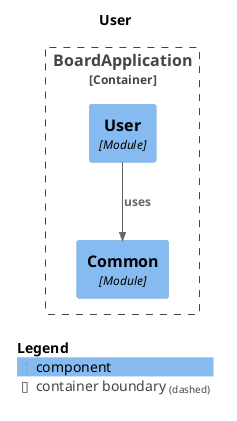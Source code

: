 @startuml
set separator none
title User

top to bottom direction

!include <C4/C4>
!include <C4/C4_Context>
!include <C4/C4_Component>

Container_Boundary("BoardApplication.BoardApplication_boundary", "BoardApplication", $tags="") {
  Component(BoardApplication.BoardApplication.User, "User", $techn="Module", $descr="", $tags="", $link="")
  Component(BoardApplication.BoardApplication.Common, "Common", $techn="Module", $descr="", $tags="", $link="")
}

Rel(BoardApplication.BoardApplication.User, BoardApplication.BoardApplication.Common, "uses", $techn="", $tags="", $link="")

SHOW_LEGEND(true)
@enduml